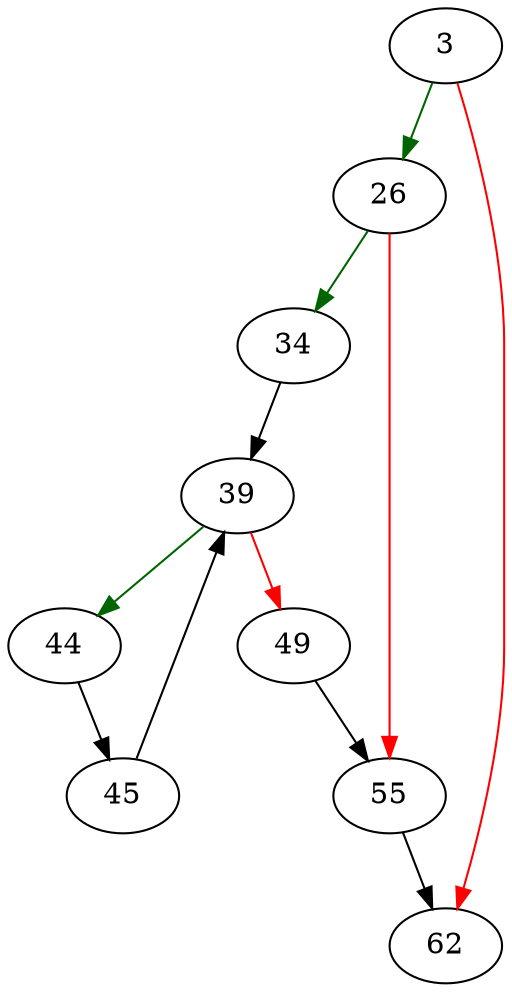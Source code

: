 strict digraph "sqlite3UnlinkAndDeleteTrigger" {
	// Node definitions.
	3 [entry=true];
	26;
	62;
	34;
	55;
	39;
	44;
	49;
	45;

	// Edge definitions.
	3 -> 26 [
		color=darkgreen
		cond=true
	];
	3 -> 62 [
		color=red
		cond=false
	];
	26 -> 34 [
		color=darkgreen
		cond=true
	];
	26 -> 55 [
		color=red
		cond=false
	];
	34 -> 39;
	55 -> 62;
	39 -> 44 [
		color=darkgreen
		cond=true
	];
	39 -> 49 [
		color=red
		cond=false
	];
	44 -> 45;
	49 -> 55;
	45 -> 39;
}